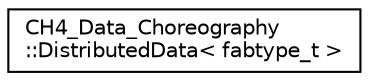 digraph "Graphical Class Hierarchy"
{
  edge [fontname="Helvetica",fontsize="10",labelfontname="Helvetica",labelfontsize="10"];
  node [fontname="Helvetica",fontsize="10",shape=record];
  rankdir="LR";
  Node0 [label="CH4_Data_Choreography\l::DistributedData\< fabtype_t \>",height=0.2,width=0.4,color="black", fillcolor="white", style="filled",URL="$classCH4__Data__Choreography_1_1DistributedData.html"];
}

